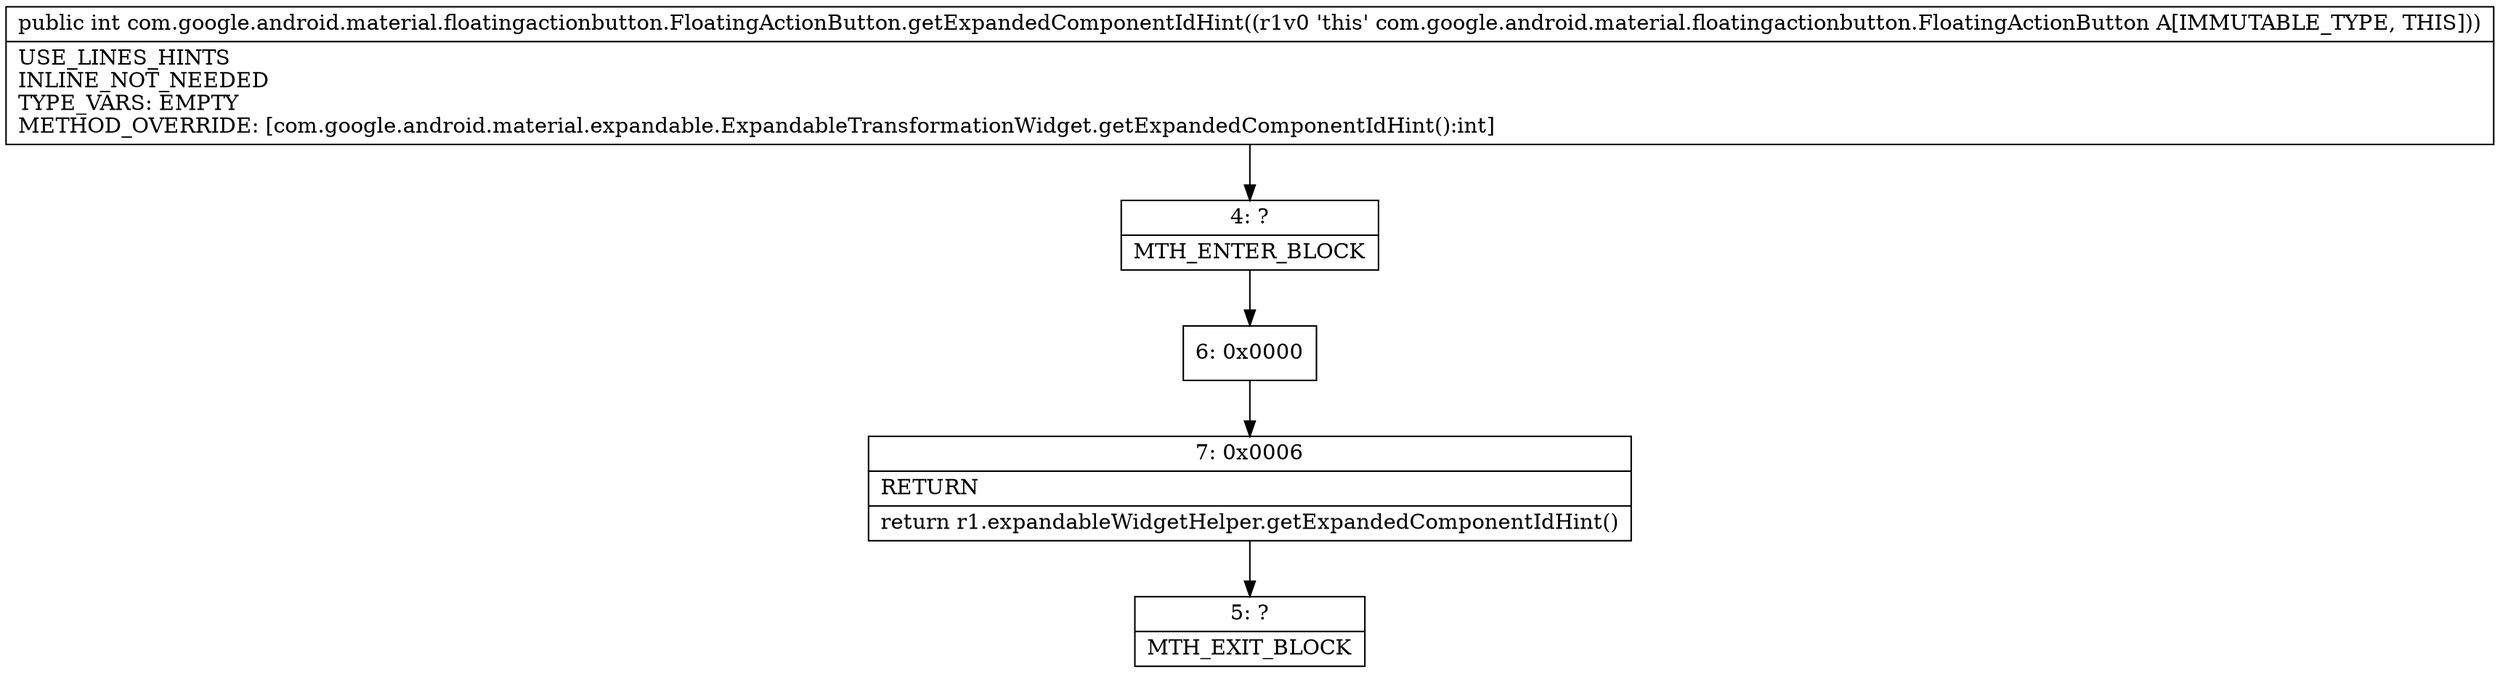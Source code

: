 digraph "CFG forcom.google.android.material.floatingactionbutton.FloatingActionButton.getExpandedComponentIdHint()I" {
Node_4 [shape=record,label="{4\:\ ?|MTH_ENTER_BLOCK\l}"];
Node_6 [shape=record,label="{6\:\ 0x0000}"];
Node_7 [shape=record,label="{7\:\ 0x0006|RETURN\l|return r1.expandableWidgetHelper.getExpandedComponentIdHint()\l}"];
Node_5 [shape=record,label="{5\:\ ?|MTH_EXIT_BLOCK\l}"];
MethodNode[shape=record,label="{public int com.google.android.material.floatingactionbutton.FloatingActionButton.getExpandedComponentIdHint((r1v0 'this' com.google.android.material.floatingactionbutton.FloatingActionButton A[IMMUTABLE_TYPE, THIS]))  | USE_LINES_HINTS\lINLINE_NOT_NEEDED\lTYPE_VARS: EMPTY\lMETHOD_OVERRIDE: [com.google.android.material.expandable.ExpandableTransformationWidget.getExpandedComponentIdHint():int]\l}"];
MethodNode -> Node_4;Node_4 -> Node_6;
Node_6 -> Node_7;
Node_7 -> Node_5;
}

